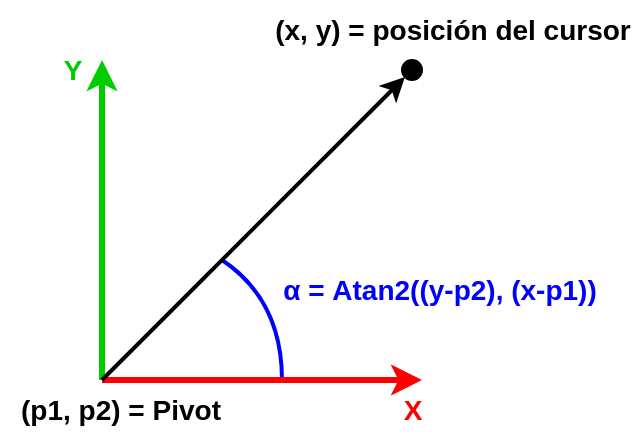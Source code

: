 <mxfile version="24.4.0" type="device">
  <diagram name="Página-1" id="lAr8NUWabXVHWGTmM7sq">
    <mxGraphModel dx="1434" dy="854" grid="1" gridSize="10" guides="1" tooltips="1" connect="1" arrows="1" fold="1" page="1" pageScale="1" pageWidth="827" pageHeight="1169" math="0" shadow="0">
      <root>
        <mxCell id="0" />
        <mxCell id="1" parent="0" />
        <mxCell id="fNFEGd3oljvyejONXb3K-13" value="" style="endArrow=none;html=1;rounded=0;curved=1;strokeColor=#0000FF;strokeWidth=2;" edge="1" parent="1">
          <mxGeometry width="50" height="50" relative="1" as="geometry">
            <mxPoint x="420" y="340" as="sourcePoint" />
            <mxPoint x="450" y="400" as="targetPoint" />
            <Array as="points">
              <mxPoint x="450" y="360" />
            </Array>
          </mxGeometry>
        </mxCell>
        <mxCell id="fNFEGd3oljvyejONXb3K-1" value="" style="endArrow=classic;html=1;rounded=0;strokeWidth=3;strokeColor=#FF0000;" edge="1" parent="1">
          <mxGeometry width="50" height="50" relative="1" as="geometry">
            <mxPoint x="360" y="400" as="sourcePoint" />
            <mxPoint x="520" y="400" as="targetPoint" />
          </mxGeometry>
        </mxCell>
        <mxCell id="fNFEGd3oljvyejONXb3K-2" value="" style="endArrow=classic;html=1;rounded=0;strokeWidth=3;strokeColor=#00CC00;" edge="1" parent="1">
          <mxGeometry width="50" height="50" relative="1" as="geometry">
            <mxPoint x="360" y="400" as="sourcePoint" />
            <mxPoint x="360" y="240" as="targetPoint" />
          </mxGeometry>
        </mxCell>
        <mxCell id="fNFEGd3oljvyejONXb3K-3" value="Y" style="text;html=1;align=center;verticalAlign=middle;resizable=0;points=[];autosize=1;strokeColor=none;fillColor=none;fontStyle=1;fontSize=14;fontColor=#00CC00;" vertex="1" parent="1">
          <mxGeometry x="330" y="230" width="30" height="30" as="geometry" />
        </mxCell>
        <mxCell id="fNFEGd3oljvyejONXb3K-4" value="X" style="text;html=1;align=center;verticalAlign=middle;resizable=0;points=[];autosize=1;strokeColor=none;fillColor=none;fontStyle=1;fontSize=14;fontColor=#ff0000;" vertex="1" parent="1">
          <mxGeometry x="500" y="400" width="30" height="30" as="geometry" />
        </mxCell>
        <mxCell id="fNFEGd3oljvyejONXb3K-5" value="" style="endArrow=classic;html=1;rounded=0;entryX=0;entryY=1;entryDx=0;entryDy=0;strokeWidth=2;" edge="1" parent="1" target="fNFEGd3oljvyejONXb3K-7">
          <mxGeometry width="50" height="50" relative="1" as="geometry">
            <mxPoint x="360" y="400" as="sourcePoint" />
            <mxPoint x="500" y="250" as="targetPoint" />
          </mxGeometry>
        </mxCell>
        <mxCell id="fNFEGd3oljvyejONXb3K-7" value="" style="ellipse;whiteSpace=wrap;html=1;aspect=fixed;fillColor=#000000;" vertex="1" parent="1">
          <mxGeometry x="510" y="240" width="10" height="10" as="geometry" />
        </mxCell>
        <mxCell id="fNFEGd3oljvyejONXb3K-14" value="(x, y) = posición del cursor" style="text;html=1;align=center;verticalAlign=middle;resizable=0;points=[];autosize=1;strokeColor=none;fillColor=none;fontStyle=1;fontSize=14;rounded=0;" vertex="1" parent="1">
          <mxGeometry x="440" y="210" width="190" height="30" as="geometry" />
        </mxCell>
        <mxCell id="fNFEGd3oljvyejONXb3K-15" value="(p1, p2) = Pivot" style="text;html=1;align=center;verticalAlign=middle;resizable=0;points=[];autosize=1;strokeColor=none;fillColor=none;fontStyle=1;fontSize=14;" vertex="1" parent="1">
          <mxGeometry x="309" y="400" width="120" height="30" as="geometry" />
        </mxCell>
        <mxCell id="fNFEGd3oljvyejONXb3K-16" value="α&amp;nbsp;= Atan2((y-p2), (x-p1))" style="text;html=1;align=center;verticalAlign=middle;whiteSpace=wrap;rounded=0;fontSize=14;fontStyle=1;fontColor=#0000FF;" vertex="1" parent="1">
          <mxGeometry x="429" y="340" width="200" height="30" as="geometry" />
        </mxCell>
      </root>
    </mxGraphModel>
  </diagram>
</mxfile>
